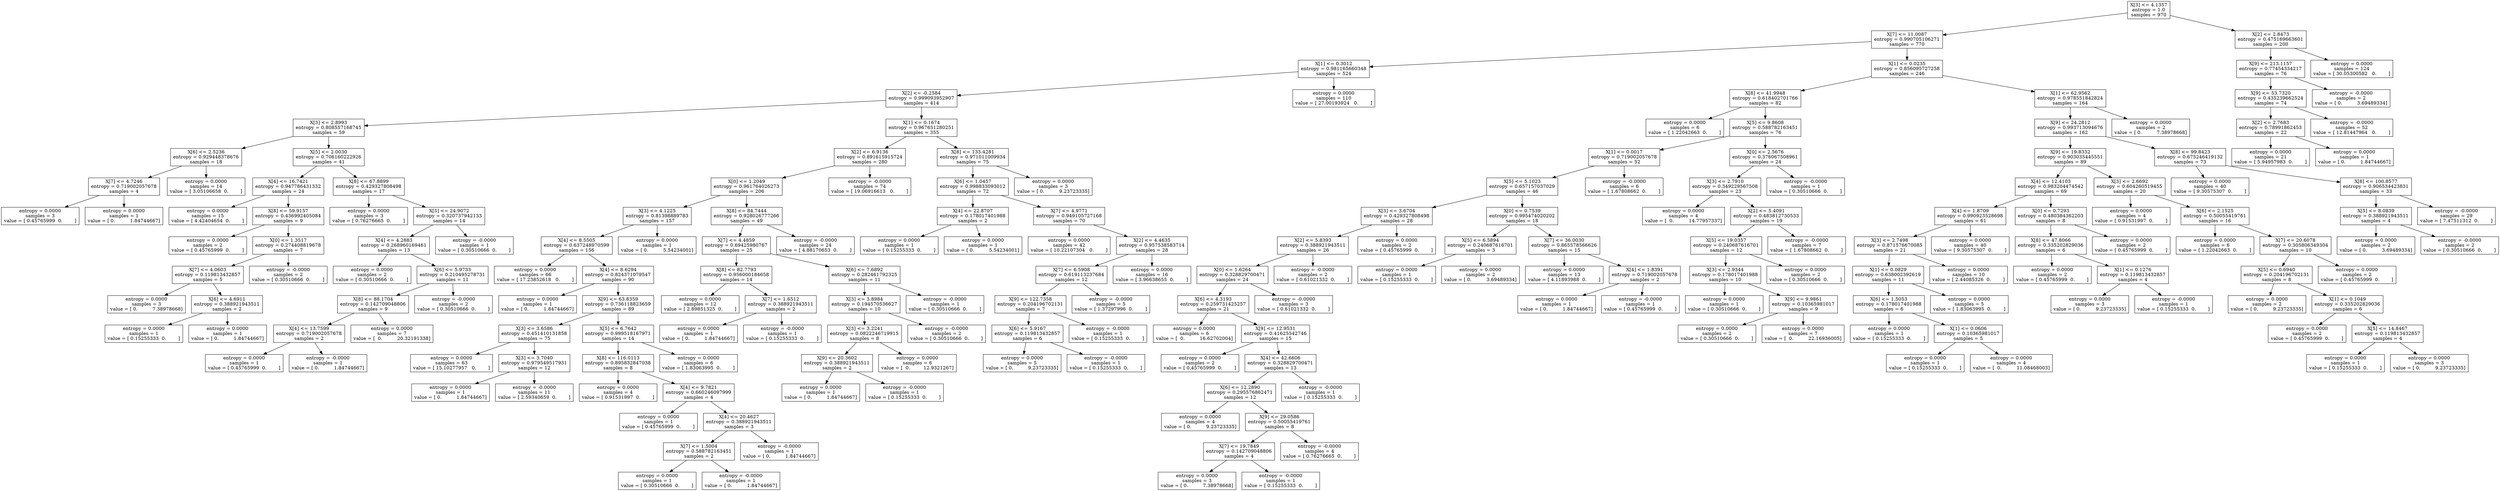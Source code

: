 digraph Tree {
0 [label="X[3] <= 4.1357\nentropy = 1.0\nsamples = 970", shape="box"] ;
1 [label="X[7] <= 11.0087\nentropy = 0.990705106271\nsamples = 770", shape="box"] ;
0 -> 1 ;
2 [label="X[1] <= 0.3012\nentropy = 0.981165660348\nsamples = 524", shape="box"] ;
1 -> 2 ;
3 [label="X[2] <= -0.2584\nentropy = 0.999093952907\nsamples = 414", shape="box"] ;
2 -> 3 ;
4 [label="X[3] <= 2.8993\nentropy = 0.808557168745\nsamples = 59", shape="box"] ;
3 -> 4 ;
5 [label="X[6] <= 2.5236\nentropy = 0.929448378676\nsamples = 18", shape="box"] ;
4 -> 5 ;
6 [label="X[7] <= 4.7246\nentropy = 0.719002057678\nsamples = 4", shape="box"] ;
5 -> 6 ;
7 [label="entropy = 0.0000\nsamples = 3\nvalue = [ 0.45765999  0.        ]", shape="box"] ;
6 -> 7 ;
8 [label="entropy = 0.0000\nsamples = 1\nvalue = [ 0.          1.84744667]", shape="box"] ;
6 -> 8 ;
9 [label="entropy = 0.0000\nsamples = 14\nvalue = [ 3.05106658  0.        ]", shape="box"] ;
5 -> 9 ;
10 [label="X[5] <= 2.0030\nentropy = 0.706160222926\nsamples = 41", shape="box"] ;
4 -> 10 ;
11 [label="X[4] <= 16.7421\nentropy = 0.947786431332\nsamples = 24", shape="box"] ;
10 -> 11 ;
12 [label="entropy = 0.0000\nsamples = 15\nvalue = [ 4.42404654  0.        ]", shape="box"] ;
11 -> 12 ;
13 [label="X[8] <= 59.9157\nentropy = 0.436992405084\nsamples = 9", shape="box"] ;
11 -> 13 ;
14 [label="entropy = 0.0000\nsamples = 2\nvalue = [ 0.45765999  0.        ]", shape="box"] ;
13 -> 14 ;
15 [label="X[0] <= 1.3517\nentropy = 0.274408819678\nsamples = 7", shape="box"] ;
13 -> 15 ;
16 [label="X[7] <= 4.0603\nentropy = 0.119813432857\nsamples = 5", shape="box"] ;
15 -> 16 ;
17 [label="entropy = 0.0000\nsamples = 3\nvalue = [ 0.          7.38978668]", shape="box"] ;
16 -> 17 ;
18 [label="X[6] <= 4.6911\nentropy = 0.388921943511\nsamples = 2", shape="box"] ;
16 -> 18 ;
19 [label="entropy = 0.0000\nsamples = 1\nvalue = [ 0.15255333  0.        ]", shape="box"] ;
18 -> 19 ;
20 [label="entropy = 0.0000\nsamples = 1\nvalue = [ 0.          1.84744667]", shape="box"] ;
18 -> 20 ;
21 [label="entropy = -0.0000\nsamples = 2\nvalue = [ 0.30510666  0.        ]", shape="box"] ;
15 -> 21 ;
22 [label="X[8] <= 67.8899\nentropy = 0.429327808498\nsamples = 17", shape="box"] ;
10 -> 22 ;
23 [label="entropy = 0.0000\nsamples = 3\nvalue = [ 0.76276665  0.        ]", shape="box"] ;
22 -> 23 ;
24 [label="X[5] <= 24.9072\nentropy = 0.320737942133\nsamples = 14", shape="box"] ;
22 -> 24 ;
25 [label="X[4] <= 4.2883\nentropy = 0.268960169461\nsamples = 13", shape="box"] ;
24 -> 25 ;
26 [label="entropy = 0.0000\nsamples = 2\nvalue = [ 0.30510666  0.        ]", shape="box"] ;
25 -> 26 ;
27 [label="X[6] <= 5.9733\nentropy = 0.210495278731\nsamples = 11", shape="box"] ;
25 -> 27 ;
28 [label="X[8] <= 88.1704\nentropy = 0.142709048806\nsamples = 9", shape="box"] ;
27 -> 28 ;
29 [label="X[4] <= 13.7599\nentropy = 0.719002057678\nsamples = 2", shape="box"] ;
28 -> 29 ;
30 [label="entropy = 0.0000\nsamples = 1\nvalue = [ 0.45765999  0.        ]", shape="box"] ;
29 -> 30 ;
31 [label="entropy = -0.0000\nsamples = 1\nvalue = [ 0.          1.84744667]", shape="box"] ;
29 -> 31 ;
32 [label="entropy = 0.0000\nsamples = 7\nvalue = [  0.          20.32191338]", shape="box"] ;
28 -> 32 ;
33 [label="entropy = -0.0000\nsamples = 2\nvalue = [ 0.30510666  0.        ]", shape="box"] ;
27 -> 33 ;
34 [label="entropy = -0.0000\nsamples = 1\nvalue = [ 0.30510666  0.        ]", shape="box"] ;
24 -> 34 ;
35 [label="X[1] <= 0.1674\nentropy = 0.967651280251\nsamples = 355", shape="box"] ;
3 -> 35 ;
36 [label="X[2] <= 6.9136\nentropy = 0.891615915724\nsamples = 280", shape="box"] ;
35 -> 36 ;
37 [label="X[0] <= 1.2049\nentropy = 0.961764026273\nsamples = 206", shape="box"] ;
36 -> 37 ;
38 [label="X[3] <= 4.1225\nentropy = 0.81398889783\nsamples = 157", shape="box"] ;
37 -> 38 ;
39 [label="X[4] <= 8.5505\nentropy = 0.637248970599\nsamples = 156", shape="box"] ;
38 -> 39 ;
40 [label="entropy = 0.0000\nsamples = 66\nvalue = [ 17.23852618   0.        ]", shape="box"] ;
39 -> 40 ;
41 [label="X[4] <= 8.6294\nentropy = 0.824371079547\nsamples = 90", shape="box"] ;
39 -> 41 ;
42 [label="entropy = 0.0000\nsamples = 1\nvalue = [ 0.          1.84744667]", shape="box"] ;
41 -> 42 ;
43 [label="X[9] <= 63.8359\nentropy = 0.736118823659\nsamples = 89", shape="box"] ;
41 -> 43 ;
44 [label="X[3] <= 3.6586\nentropy = 0.451410131858\nsamples = 75", shape="box"] ;
43 -> 44 ;
45 [label="entropy = 0.0000\nsamples = 63\nvalue = [ 15.10277957   0.        ]", shape="box"] ;
44 -> 45 ;
46 [label="X[3] <= 3.7040\nentropy = 0.979549517931\nsamples = 12", shape="box"] ;
44 -> 46 ;
47 [label="entropy = 0.0000\nsamples = 1\nvalue = [ 0.          1.84744667]", shape="box"] ;
46 -> 47 ;
48 [label="entropy = -0.0000\nsamples = 11\nvalue = [ 2.59340659  0.        ]", shape="box"] ;
46 -> 48 ;
49 [label="X[5] <= 6.7642\nentropy = 0.999518167971\nsamples = 14", shape="box"] ;
43 -> 49 ;
50 [label="X[8] <= 116.0113\nentropy = 0.895832847038\nsamples = 8", shape="box"] ;
49 -> 50 ;
51 [label="entropy = 0.0000\nsamples = 4\nvalue = [ 0.91531997  0.        ]", shape="box"] ;
50 -> 51 ;
52 [label="X[4] <= 9.7821\nentropy = 0.660246097999\nsamples = 4", shape="box"] ;
50 -> 52 ;
53 [label="entropy = 0.0000\nsamples = 1\nvalue = [ 0.45765999  0.        ]", shape="box"] ;
52 -> 53 ;
54 [label="X[4] <= 20.4627\nentropy = 0.388921943511\nsamples = 3", shape="box"] ;
52 -> 54 ;
55 [label="X[7] <= 1.5004\nentropy = 0.588782163451\nsamples = 2", shape="box"] ;
54 -> 55 ;
56 [label="entropy = 0.0000\nsamples = 1\nvalue = [ 0.30510666  0.        ]", shape="box"] ;
55 -> 56 ;
57 [label="entropy = -0.0000\nsamples = 1\nvalue = [ 0.          1.84744667]", shape="box"] ;
55 -> 57 ;
58 [label="entropy = -0.0000\nsamples = 1\nvalue = [ 0.          1.84744667]", shape="box"] ;
54 -> 58 ;
59 [label="entropy = 0.0000\nsamples = 6\nvalue = [ 1.83063995  0.        ]", shape="box"] ;
49 -> 59 ;
60 [label="entropy = 0.0000\nsamples = 1\nvalue = [ 0.          5.54234001]", shape="box"] ;
38 -> 60 ;
61 [label="X[8] <= 84.7444\nentropy = 0.928026777266\nsamples = 49", shape="box"] ;
37 -> 61 ;
62 [label="X[7] <= 4.4859\nentropy = 0.69425980767\nsamples = 25", shape="box"] ;
61 -> 62 ;
63 [label="X[8] <= 82.7793\nentropy = 0.956000184658\nsamples = 14", shape="box"] ;
62 -> 63 ;
64 [label="entropy = 0.0000\nsamples = 12\nvalue = [ 2.89851325  0.        ]", shape="box"] ;
63 -> 64 ;
65 [label="X[7] <= 1.6512\nentropy = 0.388921943511\nsamples = 2", shape="box"] ;
63 -> 65 ;
66 [label="entropy = 0.0000\nsamples = 1\nvalue = [ 0.          1.84744667]", shape="box"] ;
65 -> 66 ;
67 [label="entropy = -0.0000\nsamples = 1\nvalue = [ 0.15255333  0.        ]", shape="box"] ;
65 -> 67 ;
68 [label="X[6] <= 7.6892\nentropy = 0.282461792325\nsamples = 11", shape="box"] ;
62 -> 68 ;
69 [label="X[3] <= 3.8984\nentropy = 0.194570536627\nsamples = 10", shape="box"] ;
68 -> 69 ;
70 [label="X[3] <= 3.2241\nentropy = 0.0822246719915\nsamples = 8", shape="box"] ;
69 -> 70 ;
71 [label="X[9] <= 20.3602\nentropy = 0.388921943511\nsamples = 2", shape="box"] ;
70 -> 71 ;
72 [label="entropy = 0.0000\nsamples = 1\nvalue = [ 0.          1.84744667]", shape="box"] ;
71 -> 72 ;
73 [label="entropy = -0.0000\nsamples = 1\nvalue = [ 0.15255333  0.        ]", shape="box"] ;
71 -> 73 ;
74 [label="entropy = 0.0000\nsamples = 6\nvalue = [  0.         12.9321267]", shape="box"] ;
70 -> 74 ;
75 [label="entropy = -0.0000\nsamples = 2\nvalue = [ 0.30510666  0.        ]", shape="box"] ;
69 -> 75 ;
76 [label="entropy = -0.0000\nsamples = 1\nvalue = [ 0.30510666  0.        ]", shape="box"] ;
68 -> 76 ;
77 [label="entropy = -0.0000\nsamples = 24\nvalue = [ 4.88170653  0.        ]", shape="box"] ;
61 -> 77 ;
78 [label="entropy = -0.0000\nsamples = 74\nvalue = [ 19.06916613   0.        ]", shape="box"] ;
36 -> 78 ;
79 [label="X[8] <= 133.4281\nentropy = 0.971011009934\nsamples = 75", shape="box"] ;
35 -> 79 ;
80 [label="X[6] <= 1.0457\nentropy = 0.998833093012\nsamples = 72", shape="box"] ;
79 -> 80 ;
81 [label="X[4] <= 22.8707\nentropy = 0.178017401988\nsamples = 2", shape="box"] ;
80 -> 81 ;
82 [label="entropy = 0.0000\nsamples = 1\nvalue = [ 0.15255333  0.        ]", shape="box"] ;
81 -> 82 ;
83 [label="entropy = 0.0000\nsamples = 1\nvalue = [ 0.          5.54234001]", shape="box"] ;
81 -> 83 ;
84 [label="X[7] <= 4.9771\nentropy = 0.949105727168\nsamples = 70", shape="box"] ;
80 -> 84 ;
85 [label="entropy = 0.0000\nsamples = 42\nvalue = [ 10.22107304   0.        ]", shape="box"] ;
84 -> 85 ;
86 [label="X[2] <= 4.4635\nentropy = 0.957538583714\nsamples = 28", shape="box"] ;
84 -> 86 ;
87 [label="X[7] <= 6.5908\nentropy = 0.619113237684\nsamples = 12", shape="box"] ;
86 -> 87 ;
88 [label="X[9] <= 122.7358\nentropy = 0.204196702131\nsamples = 7", shape="box"] ;
87 -> 88 ;
89 [label="X[6] <= 5.9167\nentropy = 0.119813432857\nsamples = 6", shape="box"] ;
88 -> 89 ;
90 [label="entropy = 0.0000\nsamples = 5\nvalue = [ 0.          9.23723335]", shape="box"] ;
89 -> 90 ;
91 [label="entropy = -0.0000\nsamples = 1\nvalue = [ 0.15255333  0.        ]", shape="box"] ;
89 -> 91 ;
92 [label="entropy = -0.0000\nsamples = 1\nvalue = [ 0.15255333  0.        ]", shape="box"] ;
88 -> 92 ;
93 [label="entropy = -0.0000\nsamples = 5\nvalue = [ 1.37297996  0.        ]", shape="box"] ;
87 -> 93 ;
94 [label="entropy = 0.0000\nsamples = 16\nvalue = [ 3.96638655  0.        ]", shape="box"] ;
86 -> 94 ;
95 [label="entropy = 0.0000\nsamples = 3\nvalue = [ 0.          9.23723335]", shape="box"] ;
79 -> 95 ;
96 [label="entropy = 0.0000\nsamples = 110\nvalue = [ 27.00193924   0.        ]", shape="box"] ;
2 -> 96 ;
97 [label="X[1] <= 0.0235\nentropy = 0.856095727258\nsamples = 246", shape="box"] ;
1 -> 97 ;
98 [label="X[8] <= 41.9948\nentropy = 0.618402701766\nsamples = 82", shape="box"] ;
97 -> 98 ;
99 [label="entropy = 0.0000\nsamples = 6\nvalue = [ 1.22042663  0.        ]", shape="box"] ;
98 -> 99 ;
100 [label="X[5] <= 9.8608\nentropy = 0.588782163451\nsamples = 76", shape="box"] ;
98 -> 100 ;
101 [label="X[1] <= 0.0017\nentropy = 0.719002057678\nsamples = 52", shape="box"] ;
100 -> 101 ;
102 [label="X[5] <= 5.1023\nentropy = 0.657157037029\nsamples = 46", shape="box"] ;
101 -> 102 ;
103 [label="X[3] <= 3.6704\nentropy = 0.429327808498\nsamples = 28", shape="box"] ;
102 -> 103 ;
104 [label="X[2] <= 5.8393\nentropy = 0.388921943511\nsamples = 26", shape="box"] ;
103 -> 104 ;
105 [label="X[0] <= 1.6264\nentropy = 0.328829700471\nsamples = 24", shape="box"] ;
104 -> 105 ;
106 [label="X[6] <= 4.3193\nentropy = 0.259731425257\nsamples = 21", shape="box"] ;
105 -> 106 ;
107 [label="entropy = 0.0000\nsamples = 6\nvalue = [  0.          16.62702004]", shape="box"] ;
106 -> 107 ;
108 [label="X[9] <= 12.9531\nentropy = 0.41625542746\nsamples = 15", shape="box"] ;
106 -> 108 ;
109 [label="entropy = 0.0000\nsamples = 2\nvalue = [ 0.45765999  0.        ]", shape="box"] ;
108 -> 109 ;
110 [label="X[4] <= 42.6606\nentropy = 0.328829700471\nsamples = 13", shape="box"] ;
108 -> 110 ;
111 [label="X[6] <= 12.2890\nentropy = 0.295576862471\nsamples = 12", shape="box"] ;
110 -> 111 ;
112 [label="entropy = 0.0000\nsamples = 4\nvalue = [ 0.          9.23723335]", shape="box"] ;
111 -> 112 ;
113 [label="X[9] <= 29.0586\nentropy = 0.50055419761\nsamples = 8", shape="box"] ;
111 -> 113 ;
114 [label="X[7] <= 19.7849\nentropy = 0.142709048806\nsamples = 4", shape="box"] ;
113 -> 114 ;
115 [label="entropy = 0.0000\nsamples = 3\nvalue = [ 0.          7.38978668]", shape="box"] ;
114 -> 115 ;
116 [label="entropy = -0.0000\nsamples = 1\nvalue = [ 0.15255333  0.        ]", shape="box"] ;
114 -> 116 ;
117 [label="entropy = -0.0000\nsamples = 4\nvalue = [ 0.76276665  0.        ]", shape="box"] ;
113 -> 117 ;
118 [label="entropy = -0.0000\nsamples = 1\nvalue = [ 0.15255333  0.        ]", shape="box"] ;
110 -> 118 ;
119 [label="entropy = -0.0000\nsamples = 3\nvalue = [ 0.61021332  0.        ]", shape="box"] ;
105 -> 119 ;
120 [label="entropy = -0.0000\nsamples = 2\nvalue = [ 0.61021332  0.        ]", shape="box"] ;
104 -> 120 ;
121 [label="entropy = 0.0000\nsamples = 2\nvalue = [ 0.45765999  0.        ]", shape="box"] ;
103 -> 121 ;
122 [label="X[0] <= 0.7539\nentropy = 0.995474020202\nsamples = 18", shape="box"] ;
102 -> 122 ;
123 [label="X[5] <= 6.5894\nentropy = 0.240687616701\nsamples = 3", shape="box"] ;
122 -> 123 ;
124 [label="entropy = 0.0000\nsamples = 1\nvalue = [ 0.15255333  0.        ]", shape="box"] ;
123 -> 124 ;
125 [label="entropy = 0.0000\nsamples = 2\nvalue = [ 0.          3.69489334]", shape="box"] ;
123 -> 125 ;
126 [label="X[7] <= 36.0030\nentropy = 0.865578566626\nsamples = 15", shape="box"] ;
122 -> 126 ;
127 [label="entropy = 0.0000\nsamples = 13\nvalue = [ 4.11893988  0.        ]", shape="box"] ;
126 -> 127 ;
128 [label="X[4] <= 1.8391\nentropy = 0.719002057678\nsamples = 2", shape="box"] ;
126 -> 128 ;
129 [label="entropy = 0.0000\nsamples = 1\nvalue = [ 0.          1.84744667]", shape="box"] ;
128 -> 129 ;
130 [label="entropy = -0.0000\nsamples = 1\nvalue = [ 0.45765999  0.        ]", shape="box"] ;
128 -> 130 ;
131 [label="entropy = -0.0000\nsamples = 6\nvalue = [ 1.67808662  0.        ]", shape="box"] ;
101 -> 131 ;
132 [label="X[0] <= 2.5676\nentropy = 0.376067508961\nsamples = 24", shape="box"] ;
100 -> 132 ;
133 [label="X[3] <= 2.7910\nentropy = 0.349229567508\nsamples = 23", shape="box"] ;
132 -> 133 ;
134 [label="entropy = 0.0000\nsamples = 4\nvalue = [  0.          14.77957337]", shape="box"] ;
133 -> 134 ;
135 [label="X[2] <= 5.4091\nentropy = 0.483812730533\nsamples = 19", shape="box"] ;
133 -> 135 ;
136 [label="X[5] <= 19.0357\nentropy = 0.240687616701\nsamples = 12", shape="box"] ;
135 -> 136 ;
137 [label="X[3] <= 2.9344\nentropy = 0.178017401988\nsamples = 10", shape="box"] ;
136 -> 137 ;
138 [label="entropy = 0.0000\nsamples = 1\nvalue = [ 0.30510666  0.        ]", shape="box"] ;
137 -> 138 ;
139 [label="X[9] <= 9.9861\nentropy = 0.10365981017\nsamples = 9", shape="box"] ;
137 -> 139 ;
140 [label="entropy = 0.0000\nsamples = 2\nvalue = [ 0.30510666  0.        ]", shape="box"] ;
139 -> 140 ;
141 [label="entropy = 0.0000\nsamples = 7\nvalue = [  0.          22.16936005]", shape="box"] ;
139 -> 141 ;
142 [label="entropy = 0.0000\nsamples = 2\nvalue = [ 0.30510666  0.        ]", shape="box"] ;
136 -> 142 ;
143 [label="entropy = -0.0000\nsamples = 7\nvalue = [ 1.67808662  0.        ]", shape="box"] ;
135 -> 143 ;
144 [label="entropy = -0.0000\nsamples = 1\nvalue = [ 0.30510666  0.        ]", shape="box"] ;
132 -> 144 ;
145 [label="X[1] <= 62.9562\nentropy = 0.978551842824\nsamples = 164", shape="box"] ;
97 -> 145 ;
146 [label="X[9] <= 24.2812\nentropy = 0.993713094676\nsamples = 162", shape="box"] ;
145 -> 146 ;
147 [label="X[9] <= 19.8332\nentropy = 0.903035445551\nsamples = 89", shape="box"] ;
146 -> 147 ;
148 [label="X[4] <= 12.4103\nentropy = 0.983204474542\nsamples = 69", shape="box"] ;
147 -> 148 ;
149 [label="X[4] <= 1.8709\nentropy = 0.990923528698\nsamples = 61", shape="box"] ;
148 -> 149 ;
150 [label="X[3] <= 2.7498\nentropy = 0.871576670085\nsamples = 21", shape="box"] ;
149 -> 150 ;
151 [label="X[1] <= 0.0829\nentropy = 0.638002392619\nsamples = 11", shape="box"] ;
150 -> 151 ;
152 [label="X[6] <= 1.5053\nentropy = 0.178017401988\nsamples = 6", shape="box"] ;
151 -> 152 ;
153 [label="entropy = 0.0000\nsamples = 1\nvalue = [ 0.15255333  0.        ]", shape="box"] ;
152 -> 153 ;
154 [label="X[1] <= 0.0606\nentropy = 0.10365981017\nsamples = 5", shape="box"] ;
152 -> 154 ;
155 [label="entropy = 0.0000\nsamples = 1\nvalue = [ 0.15255333  0.        ]", shape="box"] ;
154 -> 155 ;
156 [label="entropy = 0.0000\nsamples = 4\nvalue = [  0.          11.08468003]", shape="box"] ;
154 -> 156 ;
157 [label="entropy = 0.0000\nsamples = 5\nvalue = [ 1.83063995  0.        ]", shape="box"] ;
151 -> 157 ;
158 [label="entropy = 0.0000\nsamples = 10\nvalue = [ 2.44085326  0.        ]", shape="box"] ;
150 -> 158 ;
159 [label="entropy = 0.0000\nsamples = 40\nvalue = [ 9.30575307  0.        ]", shape="box"] ;
149 -> 159 ;
160 [label="X[0] <= 0.7293\nentropy = 0.480384362203\nsamples = 8", shape="box"] ;
148 -> 160 ;
161 [label="X[8] <= 47.8066\nentropy = 0.335202829036\nsamples = 6", shape="box"] ;
160 -> 161 ;
162 [label="entropy = 0.0000\nsamples = 2\nvalue = [ 0.45765999  0.        ]", shape="box"] ;
161 -> 162 ;
163 [label="X[1] <= 0.1276\nentropy = 0.119813432857\nsamples = 4", shape="box"] ;
161 -> 163 ;
164 [label="entropy = 0.0000\nsamples = 3\nvalue = [ 0.          9.23723335]", shape="box"] ;
163 -> 164 ;
165 [label="entropy = -0.0000\nsamples = 1\nvalue = [ 0.15255333  0.        ]", shape="box"] ;
163 -> 165 ;
166 [label="entropy = 0.0000\nsamples = 2\nvalue = [ 0.45765999  0.        ]", shape="box"] ;
160 -> 166 ;
167 [label="X[3] <= 2.6692\nentropy = 0.604260519455\nsamples = 20", shape="box"] ;
147 -> 167 ;
168 [label="entropy = 0.0000\nsamples = 4\nvalue = [ 0.91531997  0.        ]", shape="box"] ;
167 -> 168 ;
169 [label="X[6] <= 2.1525\nentropy = 0.50055419761\nsamples = 16", shape="box"] ;
167 -> 169 ;
170 [label="entropy = 0.0000\nsamples = 6\nvalue = [ 1.22042663  0.        ]", shape="box"] ;
169 -> 170 ;
171 [label="X[7] <= 20.6078\nentropy = 0.305806349304\nsamples = 10", shape="box"] ;
169 -> 171 ;
172 [label="X[5] <= 0.6940\nentropy = 0.204196702131\nsamples = 8", shape="box"] ;
171 -> 172 ;
173 [label="entropy = 0.0000\nsamples = 2\nvalue = [ 0.          9.23723335]", shape="box"] ;
172 -> 173 ;
174 [label="X[1] <= 0.1049\nentropy = 0.335202829036\nsamples = 6", shape="box"] ;
172 -> 174 ;
175 [label="entropy = 0.0000\nsamples = 2\nvalue = [ 0.45765999  0.        ]", shape="box"] ;
174 -> 175 ;
176 [label="X[5] <= 14.8467\nentropy = 0.119813432857\nsamples = 4", shape="box"] ;
174 -> 176 ;
177 [label="entropy = 0.0000\nsamples = 1\nvalue = [ 0.15255333  0.        ]", shape="box"] ;
176 -> 177 ;
178 [label="entropy = 0.0000\nsamples = 3\nvalue = [ 0.          9.23723335]", shape="box"] ;
176 -> 178 ;
179 [label="entropy = 0.0000\nsamples = 2\nvalue = [ 0.45765999  0.        ]", shape="box"] ;
171 -> 179 ;
180 [label="X[8] <= 99.8423\nentropy = 0.675246419132\nsamples = 73", shape="box"] ;
146 -> 180 ;
181 [label="entropy = 0.0000\nsamples = 40\nvalue = [ 9.30575307  0.        ]", shape="box"] ;
180 -> 181 ;
182 [label="X[8] <= 100.8577\nentropy = 0.906534423831\nsamples = 33", shape="box"] ;
180 -> 182 ;
183 [label="X[5] <= 8.0839\nentropy = 0.388921943511\nsamples = 4", shape="box"] ;
182 -> 183 ;
184 [label="entropy = 0.0000\nsamples = 2\nvalue = [ 0.          3.69489334]", shape="box"] ;
183 -> 184 ;
185 [label="entropy = -0.0000\nsamples = 2\nvalue = [ 0.30510666  0.        ]", shape="box"] ;
183 -> 185 ;
186 [label="entropy = -0.0000\nsamples = 29\nvalue = [ 7.47511312  0.        ]", shape="box"] ;
182 -> 186 ;
187 [label="entropy = 0.0000\nsamples = 2\nvalue = [ 0.          7.38978668]", shape="box"] ;
145 -> 187 ;
188 [label="X[2] <= 2.8473\nentropy = 0.475169663601\nsamples = 200", shape="box"] ;
0 -> 188 ;
189 [label="X[9] <= 213.1157\nentropy = 0.77454334217\nsamples = 76", shape="box"] ;
188 -> 189 ;
190 [label="X[9] <= 53.7320\nentropy = 0.435239662524\nsamples = 74", shape="box"] ;
189 -> 190 ;
191 [label="X[2] <= 2.7683\nentropy = 0.78991862453\nsamples = 22", shape="box"] ;
190 -> 191 ;
192 [label="entropy = 0.0000\nsamples = 21\nvalue = [ 5.94957983  0.        ]", shape="box"] ;
191 -> 192 ;
193 [label="entropy = 0.0000\nsamples = 1\nvalue = [ 0.          1.84744667]", shape="box"] ;
191 -> 193 ;
194 [label="entropy = -0.0000\nsamples = 52\nvalue = [ 12.81447964   0.        ]", shape="box"] ;
190 -> 194 ;
195 [label="entropy = -0.0000\nsamples = 2\nvalue = [ 0.          3.69489334]", shape="box"] ;
189 -> 195 ;
196 [label="entropy = 0.0000\nsamples = 124\nvalue = [ 30.05300582   0.        ]", shape="box"] ;
188 -> 196 ;
}